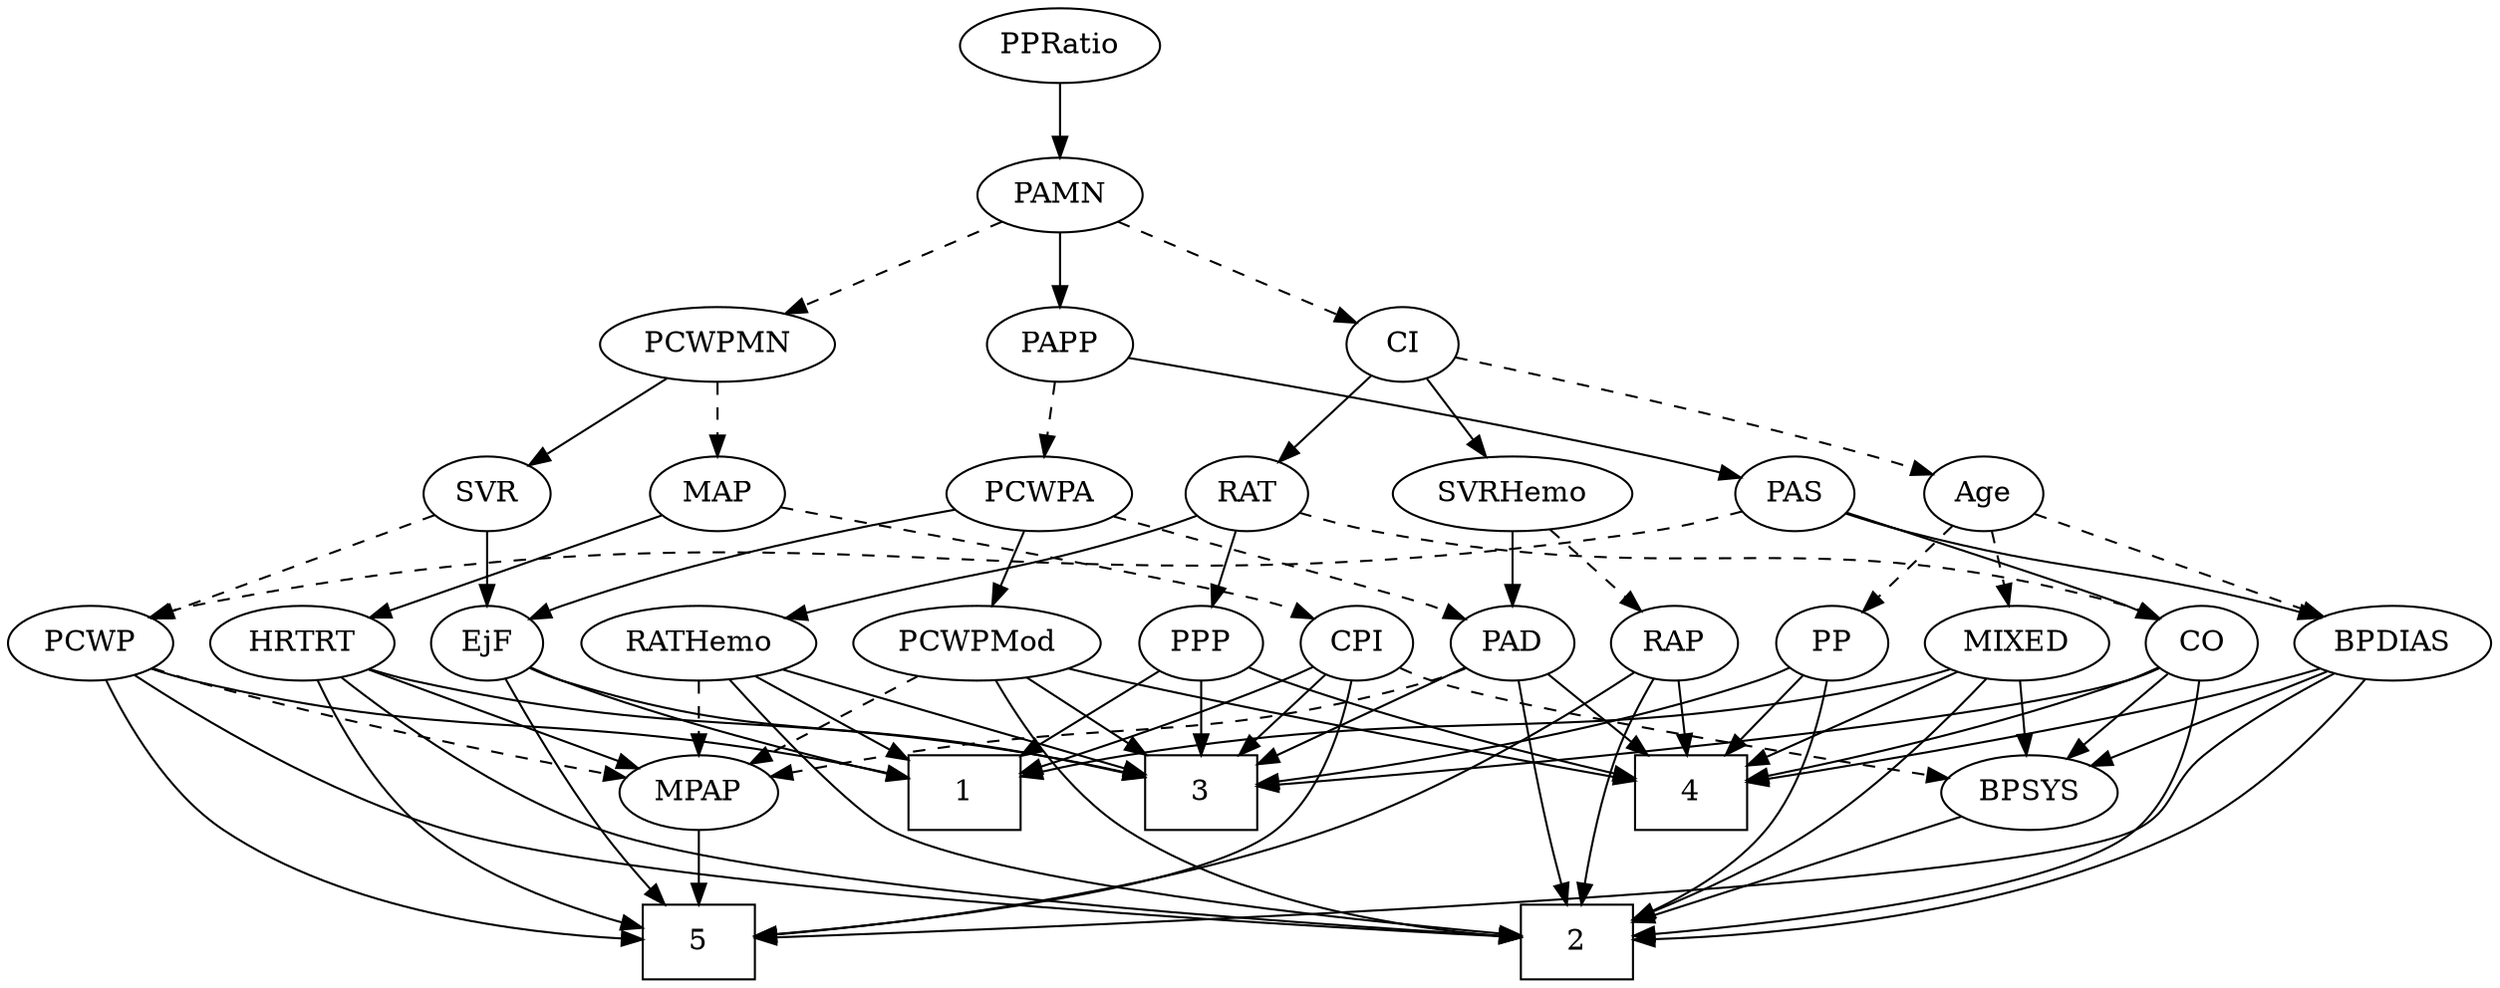 strict digraph {
	graph [bb="0,0,1116.3,468"];
	node [label="\N"];
	1	[height=0.5,
		pos="414.1,90",
		shape=box,
		width=0.75];
	2	[height=0.5,
		pos="706.1,18",
		shape=box,
		width=0.75];
	3	[height=0.5,
		pos="524.1,90",
		shape=box,
		width=0.75];
	4	[height=0.5,
		pos="761.1,90",
		shape=box,
		width=0.75];
	5	[height=0.5,
		pos="296.1,18",
		shape=box,
		width=0.75];
	Age	[height=0.5,
		pos="885.1,234",
		width=0.75];
	MIXED	[height=0.5,
		pos="902.1,162",
		width=1.1193];
	Age -> MIXED	[pos="e,897.9,180.28 889.21,216.05 891.1,208.26 893.4,198.82 895.52,190.08",
		style=dashed];
	BPDIAS	[height=0.5,
		pos="1074.1,162",
		width=1.1735];
	Age -> BPDIAS	[pos="e,1043.2,174.44 908.27,224.42 939.4,212.89 995.21,192.22 1033.4,178.07",
		style=dashed];
	PP	[height=0.5,
		pos="817.1,162",
		width=0.75];
	Age -> PP	[pos="e,831.17,177.49 871.01,218.5 861.52,208.73 848.85,195.69 838.18,184.7",
		style=dashed];
	EjF	[height=0.5,
		pos="213.1,162",
		width=0.75];
	EjF -> 1	[pos="e,386.85,98.566 234.22,150.47 239.05,148.21 244.21,145.93 249.1,144 292.21,126.98 343.19,111.25 376.95,101.42",
		style=solid];
	EjF -> 3	[pos="e,496.75,97.615 233.66,150.15 238.61,147.86 243.96,145.64 249.1,144 335.55,116.38 361.18,126.17 450.1,108 462.08,105.55 475.11,102.64 \
486.84,99.932",
		style=solid];
	EjF -> 5	[pos="e,279.7,36.201 218.84,144.24 225.5,125.81 237.48,95.687 252.1,72 258.09,62.283 265.74,52.441 272.97,43.919",
		style=solid];
	RAP	[height=0.5,
		pos="744.1,162",
		width=0.77632];
	RAP -> 2	[pos="e,709.07,36.229 737.53,144.48 733.57,134.11 728.63,120.41 725.1,108 719.29,87.613 714.36,64.152 710.97,46.438",
		style=solid];
	RAP -> 4	[pos="e,756.9,108.28 748.21,144.05 750.1,136.26 752.4,126.82 754.52,118.08",
		style=solid];
	RAP -> 5	[pos="e,323.16,20.986 725.97,148.2 697.41,128.67 639.56,91.624 585.1,72 498.08,40.648 389.35,27.12 333.32,21.895",
		style=solid];
	MIXED -> 1	[pos="e,441.34,98.135 872.62,149.52 866.26,147.4 859.52,145.41 853.1,144 693.88,109.04 648.97,134.3 488.1,108 476.02,106.03 462.98,103.25 \
451.25,100.51",
		style=solid];
	MIXED -> 2	[pos="e,733.43,28.621 889.92,144.8 874.77,125.51 847.32,93.225 818.1,72 794.95,55.187 765.62,41.539 742.79,32.304",
		style=solid];
	MIXED -> 4	[pos="e,788.24,104.47 876.24,148.16 854.1,137.17 821.99,121.23 797.3,108.97",
		style=solid];
	BPSYS	[height=0.5,
		pos="920.1,90",
		width=1.0471];
	MIXED -> BPSYS	[pos="e,915.65,108.28 906.45,144.05 908.46,136.26 910.89,126.82 913.13,118.08",
		style=solid];
	MPAP	[height=0.5,
		pos="296.1,90",
		width=0.97491];
	MPAP -> 5	[pos="e,296.1,36.104 296.1,71.697 296.1,63.983 296.1,54.712 296.1,46.112",
		style=solid];
	BPSYS -> 2	[pos="e,733.11,27.835 889.89,79.119 851.25,66.481 784.38,44.607 742.84,31.018",
		style=solid];
	PAD	[height=0.5,
		pos="669.1,162",
		width=0.79437];
	PAD -> 2	[pos="e,701.53,36.18 673.48,143.93 678.09,126.01 685.56,97.014 692.1,72 694.3,63.583 696.71,54.42 698.9,46.117",
		style=solid];
	PAD -> 3	[pos="e,551.28,104.12 647.07,150.37 624.11,139.28 587.74,121.72 560.5,108.57",
		style=solid];
	PAD -> 4	[pos="e,738.52,108.18 686.84,147.5 699.14,138.14 715.86,125.42 730.32,114.42",
		style=solid];
	PAD -> MPAP	[pos="e,327.55,98.005 647.39,150.04 642.16,147.75 636.51,145.56 631.1,144 521.97,112.5 489.98,127.54 378.1,108 364.87,105.69 350.52,102.84 \
337.58,100.13",
		style=dashed];
	CO	[height=0.5,
		pos="987.1,162",
		width=0.75];
	CO -> 2	[pos="e,733.36,20.854 988.35,143.99 988.84,123.9 986.33,90.839 967.1,72 935.81,41.352 807.89,27.039 743.49,21.669",
		style=solid];
	CO -> 3	[pos="e,551.15,93.228 966.6,149.95 961.64,147.67 956.27,145.5 951.1,144 878.03,122.8 650.92,101.79 561.15,94.08",
		style=solid];
	CO -> 4	[pos="e,788.3,97.055 966.03,150.33 961.19,148.08 956.02,145.83 951.1,144 899.1,124.63 836.82,108.55 798.09,99.353",
		style=solid];
	CO -> BPSYS	[pos="e,935.36,106.95 973.21,146.5 964.33,137.22 952.61,124.97 942.43,114.34",
		style=solid];
	PAS	[height=0.5,
		pos="797.1,234",
		width=0.75];
	PAS -> CO	[pos="e,965.95,173.46 820.77,225.21 857.61,213.02 926.94,189.83 951.1,180 952.92,179.26 954.79,178.47 956.66,177.66",
		style=solid];
	PAS -> BPDIAS	[pos="e,1042.7,174.1 820.49,224.74 829.38,221.76 839.64,218.51 849.1,216 925.41,195.7 946.84,200.52 1023.1,180 1026.3,179.14 1029.6,178.19 \
1032.9,177.19",
		style=solid];
	PCWP	[height=0.5,
		pos="35.097,162",
		width=0.97491];
	PAS -> PCWP	[pos="e,60.742,174.45 772.73,225.82 759.62,222.26 743.1,218.25 728.1,216 442.39,173.26 361.51,240.8 79.097,180 76.245,179.39 73.334,178.61 \
70.437,177.74",
		style=dashed];
	PAMN	[height=0.5,
		pos="466.1,378",
		width=1.011];
	PCWPMN	[height=0.5,
		pos="361.1,306",
		width=1.3902];
	PAMN -> PCWPMN	[pos="e,383.99,322.26 445.35,363.17 430.29,353.13 409.63,339.36 392.55,327.97",
		style=dashed];
	CI	[height=0.5,
		pos="608.1,306",
		width=0.75];
	PAMN -> CI	[pos="e,586.99,317.41 491.16,364.65 515.41,352.69 552.19,334.56 578.01,321.83",
		style=dashed];
	PAPP	[height=0.5,
		pos="466.1,306",
		width=0.88464];
	PAMN -> PAPP	[pos="e,466.1,324.1 466.1,359.7 466.1,351.98 466.1,342.71 466.1,334.11",
		style=solid];
	RATHemo	[height=0.5,
		pos="307.1,162",
		width=1.3721];
	RATHemo -> 1	[pos="e,387.79,108.21 330.05,145.98 344.35,136.63 363.03,124.41 379.15,113.87",
		style=solid];
	RATHemo -> 2	[pos="e,679.07,20.864 318.36,144.11 334.2,120.88 362.82,80.925 378.1,72 426.93,43.465 593.42,27.547 668.65,21.66",
		style=solid];
	RATHemo -> 3	[pos="e,496.81,99.802 342.93,149.44 382.77,136.59 446.8,115.93 487.1,102.93",
		style=solid];
	RATHemo -> MPAP	[pos="e,298.78,108.1 304.38,143.7 303.17,135.98 301.71,126.71 300.36,118.11",
		style=dashed];
	CPI	[height=0.5,
		pos="595.1,162",
		width=0.75];
	CPI -> 1	[pos="e,441.1,100.05 573.92,150.61 569.09,148.35 563.94,146.03 559.1,144 522.66,128.77 480.13,113.52 450.59,103.31",
		style=solid];
	CPI -> 3	[pos="e,541.55,108.2 580.39,146.5 571.3,137.54 559.41,125.81 548.9,115.45",
		style=solid];
	CPI -> 5	[pos="e,323.32,21.19 593.23,143.75 590.07,123.42 581.74,90.121 560.1,72 526.15,43.57 397.86,28.193 333.46,22.119",
		style=solid];
	CPI -> BPSYS	[pos="e,884.72,96.31 615.66,150.17 620.62,147.87 625.96,145.65 631.1,144 675.67,129.66 804.93,108.63 874.5,97.882",
		style=dashed];
	RAT	[height=0.5,
		pos="548.1,234",
		width=0.75827];
	RAT -> CO	[pos="e,966.62,174.12 572.32,225.37 583.69,222.05 597.48,218.38 610.1,216 759.85,187.76 804.35,221.12 951.1,180 953.04,179.45 955.02,178.81 \
956.98,178.1",
		style=dashed];
	RAT -> RATHemo	[pos="e,344.17,174.09 526.19,223.23 520.08,220.69 513.39,218.09 507.1,216 445.31,195.48 427.9,197.16 365.1,180 361.49,179.02 357.77,177.98 \
354.03,176.92",
		style=solid];
	PPP	[height=0.5,
		pos="523.1,162",
		width=0.75];
	RAT -> PPP	[pos="e,529.15,179.96 542.17,216.41 539.32,208.42 535.83,198.64 532.61,189.64",
		style=solid];
	SVR	[height=0.5,
		pos="213.1,234",
		width=0.77632];
	SVR -> EjF	[pos="e,213.1,180.1 213.1,215.7 213.1,207.98 213.1,198.71 213.1,190.11",
		style=solid];
	SVR -> PCWP	[pos="e,62.158,173.64 189.83,223.85 159.76,212.03 107.1,191.31 71.663,177.38",
		style=dashed];
	PCWPMod	[height=0.5,
		pos="426.1,162",
		width=1.4443];
	PCWPMod -> 2	[pos="e,678.81,19.574 433.28,144.1 442.79,123.79 461.53,90.193 488.1,72 543.25,34.231 622.44,23.283 668.64,20.169",
		style=solid];
	PCWPMod -> 3	[pos="e,500,108.21 447.85,145.46 460.76,136.24 477.38,124.37 491.81,114.06",
		style=solid];
	PCWPMod -> 4	[pos="e,733.72,95.541 464.7,149.74 472.11,147.72 479.82,145.71 487.1,144 571.1,124.2 670.86,106.3 723.78,97.234",
		style=solid];
	PCWPMod -> MPAP	[pos="e,319.51,103.61 399.16,146.5 378.6,135.42 350.19,120.13 328.4,108.39",
		style=dashed];
	PCWPA	[height=0.5,
		pos="456.1,234",
		width=1.1555];
	PCWPA -> EjF	[pos="e,233.73,173.64 423.63,222.57 416.25,220.31 408.43,218 401.1,216 334.12,197.74 314.62,202.95 249.1,180 247.19,179.33 245.25,178.59 \
243.3,177.81",
		style=solid];
	PCWPA -> PAD	[pos="e,646.79,173.55 489.26,222.93 496.77,220.65 504.71,218.24 512.1,216 564.98,199.97 579.33,199.32 631.1,180 633.19,179.22 635.33,178.38 \
637.47,177.51",
		style=dashed];
	PCWPA -> PCWPMod	[pos="e,433.5,180.28 448.83,216.05 445.42,208.09 441.27,198.41 437.46,189.51",
		style=solid];
	PCWPMN -> SVR	[pos="e,235.06,245.39 331.86,291.17 306.61,279.23 270.23,262.02 244.39,249.8",
		style=solid];
	MAP	[height=0.5,
		pos="361.1,234",
		width=0.84854];
	PCWPMN -> MAP	[pos="e,361.1,252.1 361.1,287.7 361.1,279.98 361.1,270.71 361.1,262.11",
		style=dashed];
	SVRHemo	[height=0.5,
		pos="669.1,234",
		width=1.3902];
	SVRHemo -> RAP	[pos="e,728.83,177.25 686.49,216.76 696.9,207.05 710.24,194.6 721.46,184.13",
		style=dashed];
	SVRHemo -> PAD	[pos="e,669.1,180.1 669.1,215.7 669.1,207.98 669.1,198.71 669.1,190.11",
		style=solid];
	BPDIAS -> 2	[pos="e,733.26,18.692 1063.3,144.56 1049,124.07 1021.6,89.616 989.1,72 909.21,28.695 800.08,20.167 743.52,18.862",
		style=solid];
	BPDIAS -> 4	[pos="e,788.13,95.345 1042.7,149.87 1036.3,147.78 1029.5,145.71 1023.1,144 943.81,122.85 849.06,105.63 798.03,97.005",
		style=solid];
	BPDIAS -> 5	[pos="e,323.35,19.976 1051.5,146.6 1036.4,136.53 1016.3,122.36 1000.1,108 983.85,93.604 986.6,81.516 967.1,72 910.02,44.16 466.13,25.387 \
333.44,20.355",
		style=solid];
	BPDIAS -> BPSYS	[pos="e,946.49,103 1046.2,148.32 1020.9,136.8 983.31,119.73 955.78,107.22",
		style=solid];
	MAP -> CPI	[pos="e,574.47,173.65 385.55,222.86 391.86,220.43 398.68,217.98 405.1,216 472.26,195.28 492.72,203.14 559.1,180 561.01,179.33 562.95,178.6 \
564.89,177.82",
		style=dashed];
	HRTRT	[height=0.5,
		pos="128.1,162",
		width=1.1013];
	MAP -> HRTRT	[pos="e,158.33,173.77 333.84,225.64 297.8,215.79 232.39,197.54 177.1,180 174.15,179.06 171.1,178.07 168.05,177.06",
		style=solid];
	PP -> 2	[pos="e,733.33,28.02 817.19,143.94 816.47,124.71 812.73,93.335 797.1,72 783.6,53.579 761.61,40.517 742.63,31.969",
		style=solid];
	PP -> 3	[pos="e,551.29,94.438 796.5,150.25 791.55,147.95 786.21,145.71 781.1,144 705.05,118.61 612.11,103.08 561.44,95.855",
		style=solid];
	PP -> 4	[pos="e,774.8,108.13 804.95,145.81 798.01,137.14 789.14,126.05 781.19,116.12",
		style=solid];
	PPP -> 1	[pos="e,440.62,108.03 504.11,148.81 489.01,139.11 467.48,125.28 449.26,113.58",
		style=solid];
	PPP -> 3	[pos="e,523.85,108.1 523.34,143.7 523.45,135.98 523.59,126.71 523.71,118.11",
		style=solid];
	PPP -> 4	[pos="e,733.82,96.479 544.14,150.27 548.98,148.02 554.16,145.8 559.1,144 615.32,123.55 682.99,107.44 723.99,98.575",
		style=solid];
	PPRatio	[height=0.5,
		pos="466.1,450",
		width=1.1013];
	PPRatio -> PAMN	[pos="e,466.1,396.1 466.1,431.7 466.1,423.98 466.1,414.71 466.1,406.11",
		style=solid];
	PCWP -> 1	[pos="e,386.81,97.879 61.296,149.74 67.078,147.58 73.23,145.52 79.097,144 192.47,114.7 224.92,129.13 340.1,108 352.13,105.79 365.17,102.95 \
376.89,100.23",
		style=solid];
	PCWP -> 2	[pos="e,678.85,20.253 53.498,146.64 80.884,126.15 134.77,89.092 187.1,72 276.9,42.664 565,25.944 668.57,20.76",
		style=solid];
	PCWP -> 5	[pos="e,268.92,18.603 38.916,143.82 44.331,123.56 56.232,90.325 79.097,72 131.43,30.062 212.07,20.598 258.9,18.872",
		style=solid];
	PCWP -> MPAP	[pos="e,264.12,97.456 61.895,150.01 67.53,147.88 73.471,145.77 79.097,144 139.04,125.19 210.03,108.96 254.07,99.578",
		style=dashed];
	CI -> Age	[pos="e,861.67,243.13 633.58,299.73 675.48,290.91 761.42,272.12 833.1,252 839.28,250.26 845.82,248.26 852.1,246.25",
		style=dashed];
	CI -> RAT	[pos="e,561.09,250.16 595.08,289.81 587.06,280.45 576.62,268.28 567.63,257.79",
		style=solid];
	CI -> SVRHemo	[pos="e,654.9,251.29 621.03,290.15 628.95,281.07 639.26,269.24 648.3,258.87",
		style=solid];
	PAPP -> PAS	[pos="e,772.24,241.39 496.05,299.37 544.8,290.1 644.32,270.78 728.1,252 739.23,249.5 751.32,246.59 762.22,243.89",
		style=solid];
	PAPP -> PCWPA	[pos="e,458.54,252.1 463.62,287.7 462.52,279.98 461.2,270.71 459.97,262.11",
		style=dashed];
	HRTRT -> 2	[pos="e,678.95,20.385 144.11,145.29 166.3,124.59 208.6,88.838 252.1,72 328.07,42.586 574.25,26.26 668.72,20.95",
		style=solid];
	HRTRT -> 3	[pos="e,496.81,97.918 157.35,149.77 163.78,147.6 170.61,145.54 177.1,144 296.19,115.8 329.66,129.73 450.1,108 462.14,105.83 475.17,103 \
486.9,100.27",
		style=solid];
	HRTRT -> 5	[pos="e,268.84,23.754 131.27,144.05 135.78,124.32 145.86,91.912 166.1,72 191.48,47.035 230.21,33.304 258.81,26.115",
		style=solid];
	HRTRT -> MPAP	[pos="e,269.82,101.95 156.22,149.28 184.79,137.38 229.15,118.89 260.24,105.94",
		style=solid];
}
